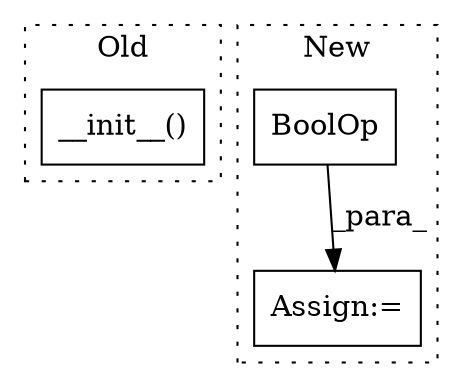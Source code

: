 digraph G {
subgraph cluster0 {
1 [label="__init__()" a="75" s="8860,8883" l="17,1" shape="box"];
label = "Old";
style="dotted";
}
subgraph cluster1 {
2 [label="BoolOp" a="72" s="9039" l="42" shape="box"];
3 [label="Assign:=" a="68" s="9036" l="3" shape="box"];
label = "New";
style="dotted";
}
2 -> 3 [label="_para_"];
}